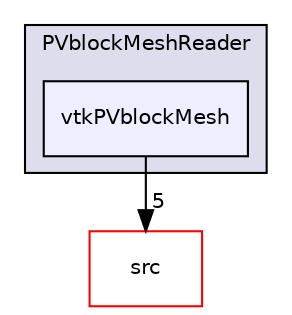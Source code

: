 digraph "applications/utilities/postProcessing/graphics/PVReaders/PVblockMeshReader/vtkPVblockMesh" {
  bgcolor=transparent;
  compound=true
  node [ fontsize="10", fontname="Helvetica"];
  edge [ labelfontsize="10", labelfontname="Helvetica"];
  subgraph clusterdir_cec12368d584e27770184a3ccefb4e95 {
    graph [ bgcolor="#ddddee", pencolor="black", label="PVblockMeshReader" fontname="Helvetica", fontsize="10", URL="dir_cec12368d584e27770184a3ccefb4e95.html"]
  dir_4085140faa1fba6a9918509e4032adb2 [shape=box, label="vtkPVblockMesh", style="filled", fillcolor="#eeeeff", pencolor="black", URL="dir_4085140faa1fba6a9918509e4032adb2.html"];
  }
  dir_68267d1309a1af8e8297ef4c3efbcdba [shape=box label="src" color="red" URL="dir_68267d1309a1af8e8297ef4c3efbcdba.html"];
  dir_4085140faa1fba6a9918509e4032adb2->dir_68267d1309a1af8e8297ef4c3efbcdba [headlabel="5", labeldistance=1.5 headhref="dir_000639_000730.html"];
}
